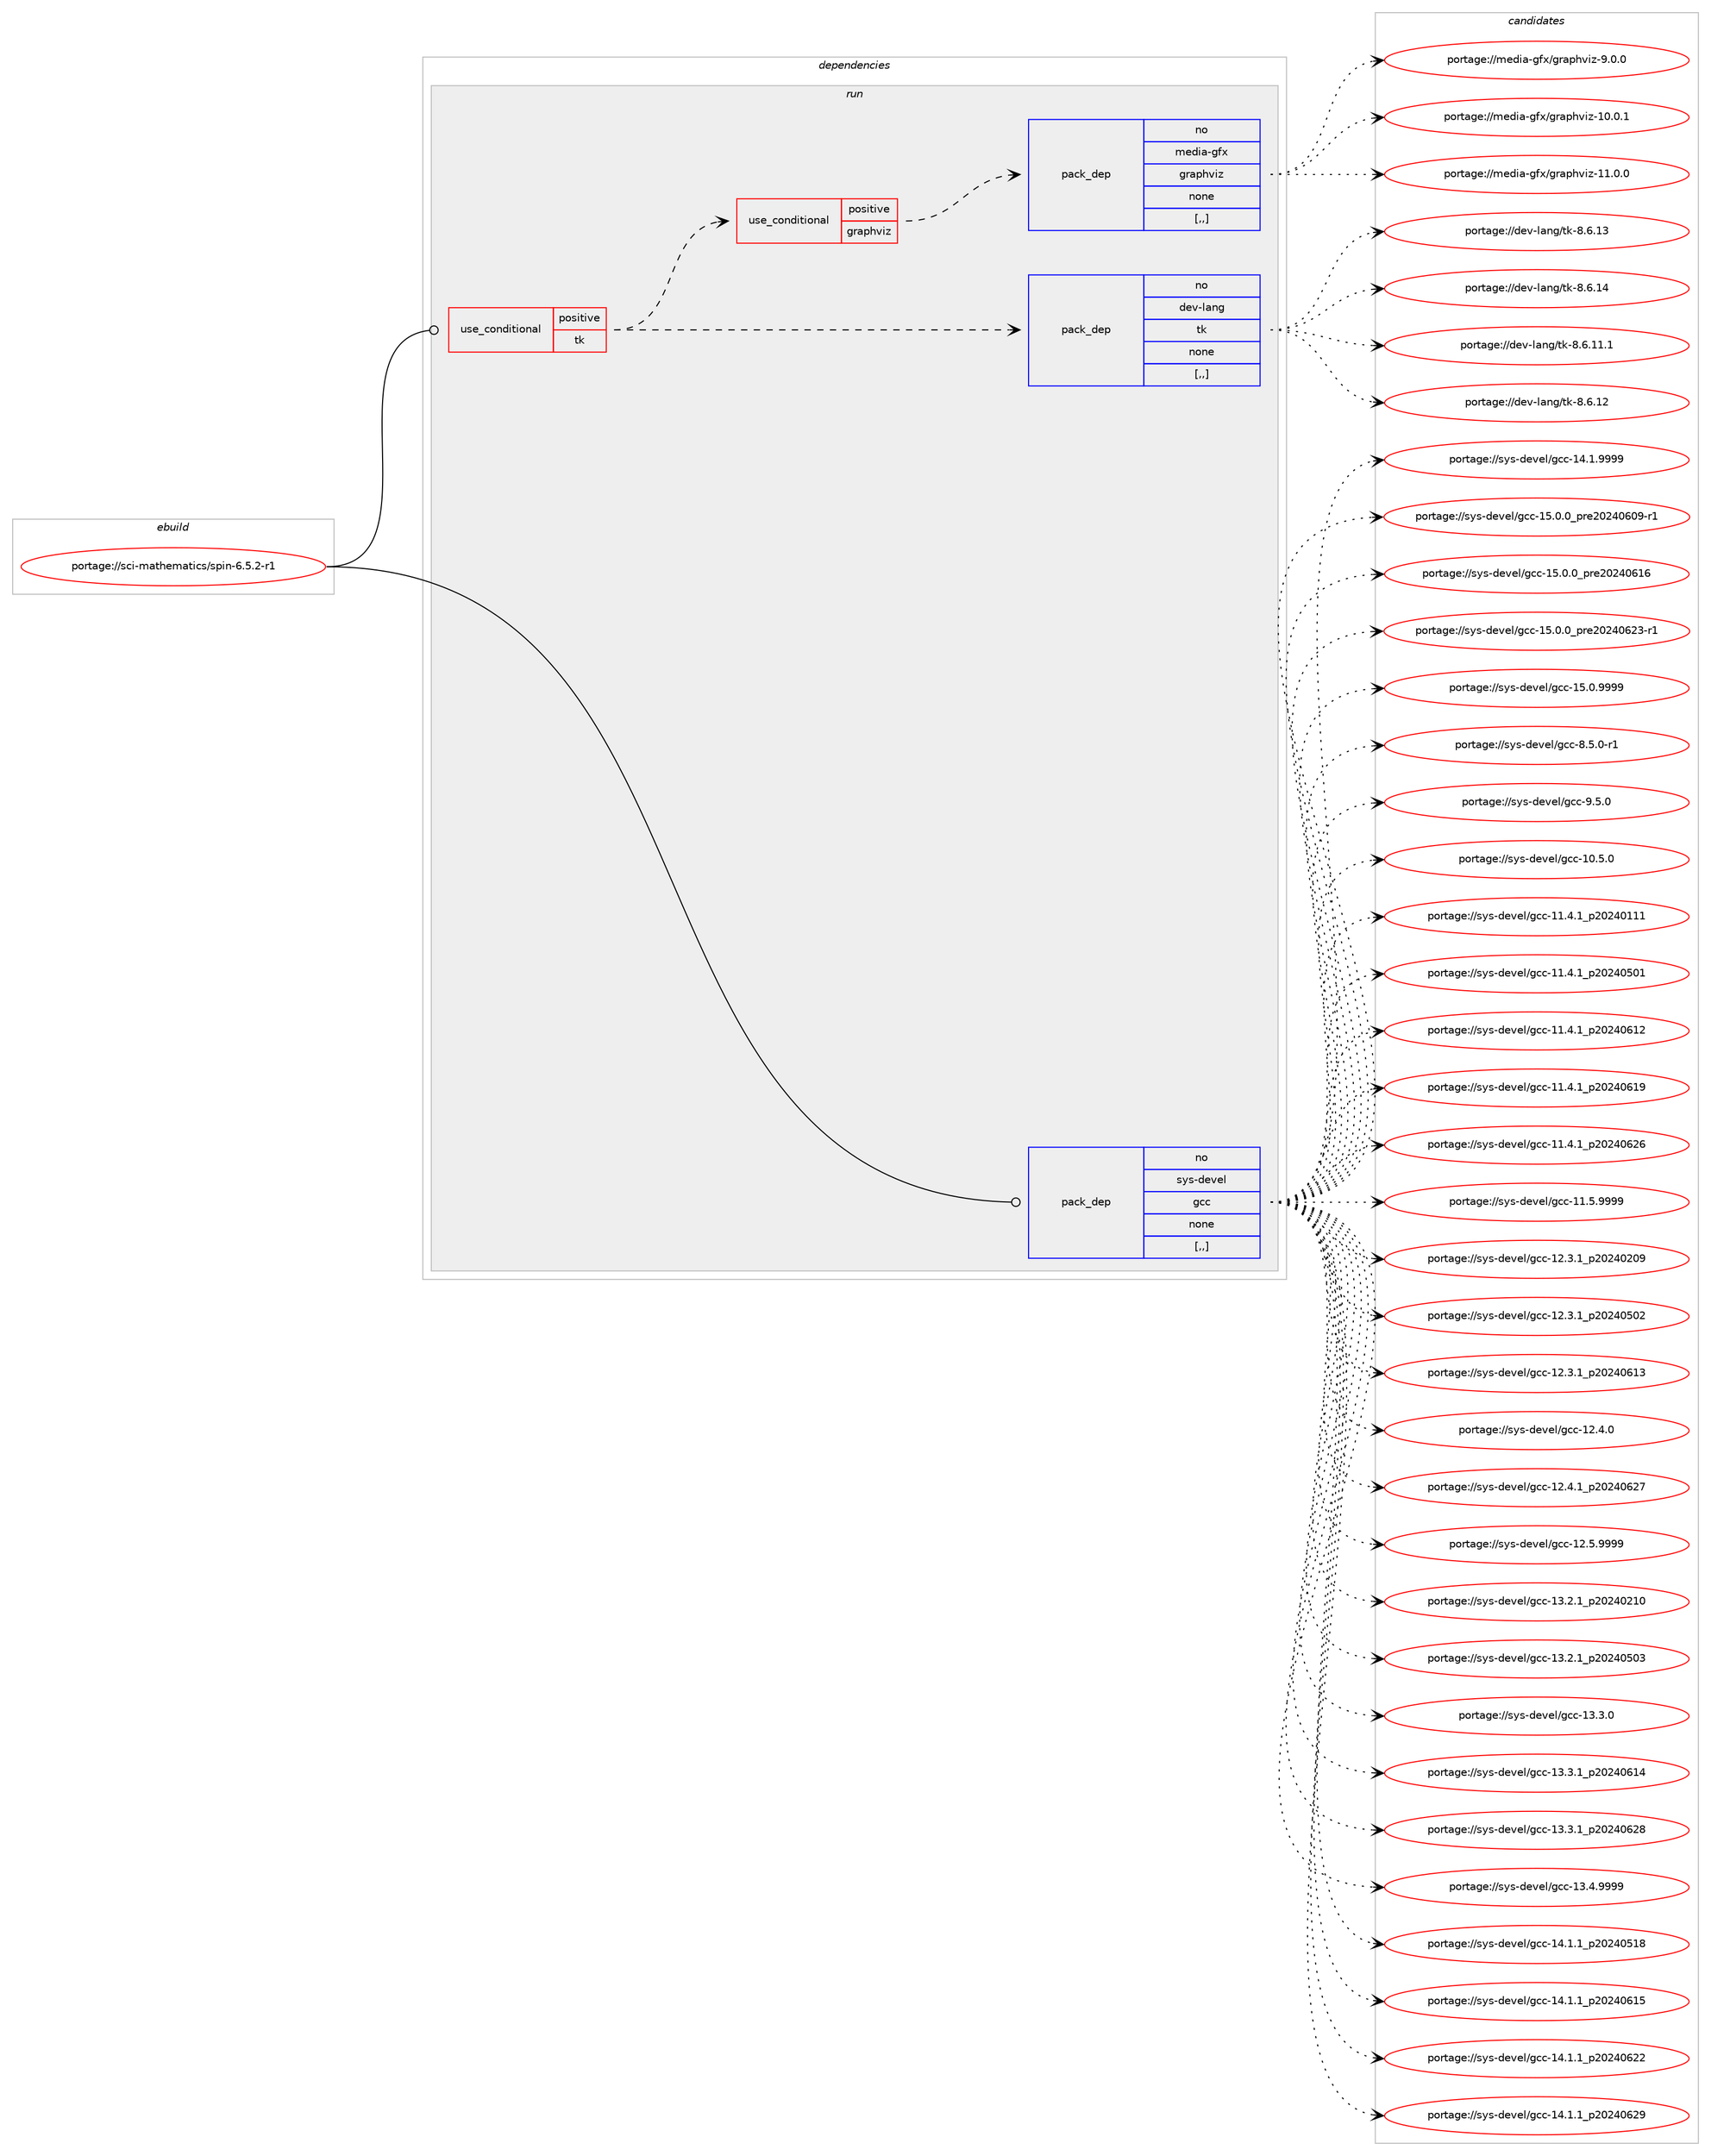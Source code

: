 digraph prolog {

# *************
# Graph options
# *************

newrank=true;
concentrate=true;
compound=true;
graph [rankdir=LR,fontname=Helvetica,fontsize=10,ranksep=1.5];#, ranksep=2.5, nodesep=0.2];
edge  [arrowhead=vee];
node  [fontname=Helvetica,fontsize=10];

# **********
# The ebuild
# **********

subgraph cluster_leftcol {
color=gray;
rank=same;
label=<<i>ebuild</i>>;
id [label="portage://sci-mathematics/spin-6.5.2-r1", color=red, width=4, href="../sci-mathematics/spin-6.5.2-r1.svg"];
}

# ****************
# The dependencies
# ****************

subgraph cluster_midcol {
color=gray;
label=<<i>dependencies</i>>;
subgraph cluster_compile {
fillcolor="#eeeeee";
style=filled;
label=<<i>compile</i>>;
}
subgraph cluster_compileandrun {
fillcolor="#eeeeee";
style=filled;
label=<<i>compile and run</i>>;
}
subgraph cluster_run {
fillcolor="#eeeeee";
style=filled;
label=<<i>run</i>>;
subgraph cond105980 {
dependency399989 [label=<<TABLE BORDER="0" CELLBORDER="1" CELLSPACING="0" CELLPADDING="4"><TR><TD ROWSPAN="3" CELLPADDING="10">use_conditional</TD></TR><TR><TD>positive</TD></TR><TR><TD>tk</TD></TR></TABLE>>, shape=none, color=red];
subgraph pack291177 {
dependency399990 [label=<<TABLE BORDER="0" CELLBORDER="1" CELLSPACING="0" CELLPADDING="4" WIDTH="220"><TR><TD ROWSPAN="6" CELLPADDING="30">pack_dep</TD></TR><TR><TD WIDTH="110">no</TD></TR><TR><TD>dev-lang</TD></TR><TR><TD>tk</TD></TR><TR><TD>none</TD></TR><TR><TD>[,,]</TD></TR></TABLE>>, shape=none, color=blue];
}
dependency399989:e -> dependency399990:w [weight=20,style="dashed",arrowhead="vee"];
subgraph cond105981 {
dependency399991 [label=<<TABLE BORDER="0" CELLBORDER="1" CELLSPACING="0" CELLPADDING="4"><TR><TD ROWSPAN="3" CELLPADDING="10">use_conditional</TD></TR><TR><TD>positive</TD></TR><TR><TD>graphviz</TD></TR></TABLE>>, shape=none, color=red];
subgraph pack291178 {
dependency399992 [label=<<TABLE BORDER="0" CELLBORDER="1" CELLSPACING="0" CELLPADDING="4" WIDTH="220"><TR><TD ROWSPAN="6" CELLPADDING="30">pack_dep</TD></TR><TR><TD WIDTH="110">no</TD></TR><TR><TD>media-gfx</TD></TR><TR><TD>graphviz</TD></TR><TR><TD>none</TD></TR><TR><TD>[,,]</TD></TR></TABLE>>, shape=none, color=blue];
}
dependency399991:e -> dependency399992:w [weight=20,style="dashed",arrowhead="vee"];
}
dependency399989:e -> dependency399991:w [weight=20,style="dashed",arrowhead="vee"];
}
id:e -> dependency399989:w [weight=20,style="solid",arrowhead="odot"];
subgraph pack291179 {
dependency399993 [label=<<TABLE BORDER="0" CELLBORDER="1" CELLSPACING="0" CELLPADDING="4" WIDTH="220"><TR><TD ROWSPAN="6" CELLPADDING="30">pack_dep</TD></TR><TR><TD WIDTH="110">no</TD></TR><TR><TD>sys-devel</TD></TR><TR><TD>gcc</TD></TR><TR><TD>none</TD></TR><TR><TD>[,,]</TD></TR></TABLE>>, shape=none, color=blue];
}
id:e -> dependency399993:w [weight=20,style="solid",arrowhead="odot"];
}
}

# **************
# The candidates
# **************

subgraph cluster_choices {
rank=same;
color=gray;
label=<<i>candidates</i>>;

subgraph choice291177 {
color=black;
nodesep=1;
choice100101118451089711010347116107455646544649494649 [label="portage://dev-lang/tk-8.6.11.1", color=red, width=4,href="../dev-lang/tk-8.6.11.1.svg"];
choice10010111845108971101034711610745564654464950 [label="portage://dev-lang/tk-8.6.12", color=red, width=4,href="../dev-lang/tk-8.6.12.svg"];
choice10010111845108971101034711610745564654464951 [label="portage://dev-lang/tk-8.6.13", color=red, width=4,href="../dev-lang/tk-8.6.13.svg"];
choice10010111845108971101034711610745564654464952 [label="portage://dev-lang/tk-8.6.14", color=red, width=4,href="../dev-lang/tk-8.6.14.svg"];
dependency399990:e -> choice100101118451089711010347116107455646544649494649:w [style=dotted,weight="100"];
dependency399990:e -> choice10010111845108971101034711610745564654464950:w [style=dotted,weight="100"];
dependency399990:e -> choice10010111845108971101034711610745564654464951:w [style=dotted,weight="100"];
dependency399990:e -> choice10010111845108971101034711610745564654464952:w [style=dotted,weight="100"];
}
subgraph choice291178 {
color=black;
nodesep=1;
choice1091011001059745103102120471031149711210411810512245494846484649 [label="portage://media-gfx/graphviz-10.0.1", color=red, width=4,href="../media-gfx/graphviz-10.0.1.svg"];
choice1091011001059745103102120471031149711210411810512245494946484648 [label="portage://media-gfx/graphviz-11.0.0", color=red, width=4,href="../media-gfx/graphviz-11.0.0.svg"];
choice10910110010597451031021204710311497112104118105122455746484648 [label="portage://media-gfx/graphviz-9.0.0", color=red, width=4,href="../media-gfx/graphviz-9.0.0.svg"];
dependency399992:e -> choice1091011001059745103102120471031149711210411810512245494846484649:w [style=dotted,weight="100"];
dependency399992:e -> choice1091011001059745103102120471031149711210411810512245494946484648:w [style=dotted,weight="100"];
dependency399992:e -> choice10910110010597451031021204710311497112104118105122455746484648:w [style=dotted,weight="100"];
}
subgraph choice291179 {
color=black;
nodesep=1;
choice1151211154510010111810110847103999945494846534648 [label="portage://sys-devel/gcc-10.5.0", color=red, width=4,href="../sys-devel/gcc-10.5.0.svg"];
choice1151211154510010111810110847103999945494946524649951125048505248494949 [label="portage://sys-devel/gcc-11.4.1_p20240111", color=red, width=4,href="../sys-devel/gcc-11.4.1_p20240111.svg"];
choice1151211154510010111810110847103999945494946524649951125048505248534849 [label="portage://sys-devel/gcc-11.4.1_p20240501", color=red, width=4,href="../sys-devel/gcc-11.4.1_p20240501.svg"];
choice1151211154510010111810110847103999945494946524649951125048505248544950 [label="portage://sys-devel/gcc-11.4.1_p20240612", color=red, width=4,href="../sys-devel/gcc-11.4.1_p20240612.svg"];
choice1151211154510010111810110847103999945494946524649951125048505248544957 [label="portage://sys-devel/gcc-11.4.1_p20240619", color=red, width=4,href="../sys-devel/gcc-11.4.1_p20240619.svg"];
choice1151211154510010111810110847103999945494946524649951125048505248545054 [label="portage://sys-devel/gcc-11.4.1_p20240626", color=red, width=4,href="../sys-devel/gcc-11.4.1_p20240626.svg"];
choice1151211154510010111810110847103999945494946534657575757 [label="portage://sys-devel/gcc-11.5.9999", color=red, width=4,href="../sys-devel/gcc-11.5.9999.svg"];
choice1151211154510010111810110847103999945495046514649951125048505248504857 [label="portage://sys-devel/gcc-12.3.1_p20240209", color=red, width=4,href="../sys-devel/gcc-12.3.1_p20240209.svg"];
choice1151211154510010111810110847103999945495046514649951125048505248534850 [label="portage://sys-devel/gcc-12.3.1_p20240502", color=red, width=4,href="../sys-devel/gcc-12.3.1_p20240502.svg"];
choice1151211154510010111810110847103999945495046514649951125048505248544951 [label="portage://sys-devel/gcc-12.3.1_p20240613", color=red, width=4,href="../sys-devel/gcc-12.3.1_p20240613.svg"];
choice1151211154510010111810110847103999945495046524648 [label="portage://sys-devel/gcc-12.4.0", color=red, width=4,href="../sys-devel/gcc-12.4.0.svg"];
choice1151211154510010111810110847103999945495046524649951125048505248545055 [label="portage://sys-devel/gcc-12.4.1_p20240627", color=red, width=4,href="../sys-devel/gcc-12.4.1_p20240627.svg"];
choice1151211154510010111810110847103999945495046534657575757 [label="portage://sys-devel/gcc-12.5.9999", color=red, width=4,href="../sys-devel/gcc-12.5.9999.svg"];
choice1151211154510010111810110847103999945495146504649951125048505248504948 [label="portage://sys-devel/gcc-13.2.1_p20240210", color=red, width=4,href="../sys-devel/gcc-13.2.1_p20240210.svg"];
choice1151211154510010111810110847103999945495146504649951125048505248534851 [label="portage://sys-devel/gcc-13.2.1_p20240503", color=red, width=4,href="../sys-devel/gcc-13.2.1_p20240503.svg"];
choice1151211154510010111810110847103999945495146514648 [label="portage://sys-devel/gcc-13.3.0", color=red, width=4,href="../sys-devel/gcc-13.3.0.svg"];
choice1151211154510010111810110847103999945495146514649951125048505248544952 [label="portage://sys-devel/gcc-13.3.1_p20240614", color=red, width=4,href="../sys-devel/gcc-13.3.1_p20240614.svg"];
choice1151211154510010111810110847103999945495146514649951125048505248545056 [label="portage://sys-devel/gcc-13.3.1_p20240628", color=red, width=4,href="../sys-devel/gcc-13.3.1_p20240628.svg"];
choice1151211154510010111810110847103999945495146524657575757 [label="portage://sys-devel/gcc-13.4.9999", color=red, width=4,href="../sys-devel/gcc-13.4.9999.svg"];
choice1151211154510010111810110847103999945495246494649951125048505248534956 [label="portage://sys-devel/gcc-14.1.1_p20240518", color=red, width=4,href="../sys-devel/gcc-14.1.1_p20240518.svg"];
choice1151211154510010111810110847103999945495246494649951125048505248544953 [label="portage://sys-devel/gcc-14.1.1_p20240615", color=red, width=4,href="../sys-devel/gcc-14.1.1_p20240615.svg"];
choice1151211154510010111810110847103999945495246494649951125048505248545050 [label="portage://sys-devel/gcc-14.1.1_p20240622", color=red, width=4,href="../sys-devel/gcc-14.1.1_p20240622.svg"];
choice1151211154510010111810110847103999945495246494649951125048505248545057 [label="portage://sys-devel/gcc-14.1.1_p20240629", color=red, width=4,href="../sys-devel/gcc-14.1.1_p20240629.svg"];
choice1151211154510010111810110847103999945495246494657575757 [label="portage://sys-devel/gcc-14.1.9999", color=red, width=4,href="../sys-devel/gcc-14.1.9999.svg"];
choice11512111545100101118101108471039999454953464846489511211410150485052485448574511449 [label="portage://sys-devel/gcc-15.0.0_pre20240609-r1", color=red, width=4,href="../sys-devel/gcc-15.0.0_pre20240609-r1.svg"];
choice1151211154510010111810110847103999945495346484648951121141015048505248544954 [label="portage://sys-devel/gcc-15.0.0_pre20240616", color=red, width=4,href="../sys-devel/gcc-15.0.0_pre20240616.svg"];
choice11512111545100101118101108471039999454953464846489511211410150485052485450514511449 [label="portage://sys-devel/gcc-15.0.0_pre20240623-r1", color=red, width=4,href="../sys-devel/gcc-15.0.0_pre20240623-r1.svg"];
choice1151211154510010111810110847103999945495346484657575757 [label="portage://sys-devel/gcc-15.0.9999", color=red, width=4,href="../sys-devel/gcc-15.0.9999.svg"];
choice115121115451001011181011084710399994556465346484511449 [label="portage://sys-devel/gcc-8.5.0-r1", color=red, width=4,href="../sys-devel/gcc-8.5.0-r1.svg"];
choice11512111545100101118101108471039999455746534648 [label="portage://sys-devel/gcc-9.5.0", color=red, width=4,href="../sys-devel/gcc-9.5.0.svg"];
dependency399993:e -> choice1151211154510010111810110847103999945494846534648:w [style=dotted,weight="100"];
dependency399993:e -> choice1151211154510010111810110847103999945494946524649951125048505248494949:w [style=dotted,weight="100"];
dependency399993:e -> choice1151211154510010111810110847103999945494946524649951125048505248534849:w [style=dotted,weight="100"];
dependency399993:e -> choice1151211154510010111810110847103999945494946524649951125048505248544950:w [style=dotted,weight="100"];
dependency399993:e -> choice1151211154510010111810110847103999945494946524649951125048505248544957:w [style=dotted,weight="100"];
dependency399993:e -> choice1151211154510010111810110847103999945494946524649951125048505248545054:w [style=dotted,weight="100"];
dependency399993:e -> choice1151211154510010111810110847103999945494946534657575757:w [style=dotted,weight="100"];
dependency399993:e -> choice1151211154510010111810110847103999945495046514649951125048505248504857:w [style=dotted,weight="100"];
dependency399993:e -> choice1151211154510010111810110847103999945495046514649951125048505248534850:w [style=dotted,weight="100"];
dependency399993:e -> choice1151211154510010111810110847103999945495046514649951125048505248544951:w [style=dotted,weight="100"];
dependency399993:e -> choice1151211154510010111810110847103999945495046524648:w [style=dotted,weight="100"];
dependency399993:e -> choice1151211154510010111810110847103999945495046524649951125048505248545055:w [style=dotted,weight="100"];
dependency399993:e -> choice1151211154510010111810110847103999945495046534657575757:w [style=dotted,weight="100"];
dependency399993:e -> choice1151211154510010111810110847103999945495146504649951125048505248504948:w [style=dotted,weight="100"];
dependency399993:e -> choice1151211154510010111810110847103999945495146504649951125048505248534851:w [style=dotted,weight="100"];
dependency399993:e -> choice1151211154510010111810110847103999945495146514648:w [style=dotted,weight="100"];
dependency399993:e -> choice1151211154510010111810110847103999945495146514649951125048505248544952:w [style=dotted,weight="100"];
dependency399993:e -> choice1151211154510010111810110847103999945495146514649951125048505248545056:w [style=dotted,weight="100"];
dependency399993:e -> choice1151211154510010111810110847103999945495146524657575757:w [style=dotted,weight="100"];
dependency399993:e -> choice1151211154510010111810110847103999945495246494649951125048505248534956:w [style=dotted,weight="100"];
dependency399993:e -> choice1151211154510010111810110847103999945495246494649951125048505248544953:w [style=dotted,weight="100"];
dependency399993:e -> choice1151211154510010111810110847103999945495246494649951125048505248545050:w [style=dotted,weight="100"];
dependency399993:e -> choice1151211154510010111810110847103999945495246494649951125048505248545057:w [style=dotted,weight="100"];
dependency399993:e -> choice1151211154510010111810110847103999945495246494657575757:w [style=dotted,weight="100"];
dependency399993:e -> choice11512111545100101118101108471039999454953464846489511211410150485052485448574511449:w [style=dotted,weight="100"];
dependency399993:e -> choice1151211154510010111810110847103999945495346484648951121141015048505248544954:w [style=dotted,weight="100"];
dependency399993:e -> choice11512111545100101118101108471039999454953464846489511211410150485052485450514511449:w [style=dotted,weight="100"];
dependency399993:e -> choice1151211154510010111810110847103999945495346484657575757:w [style=dotted,weight="100"];
dependency399993:e -> choice115121115451001011181011084710399994556465346484511449:w [style=dotted,weight="100"];
dependency399993:e -> choice11512111545100101118101108471039999455746534648:w [style=dotted,weight="100"];
}
}

}

